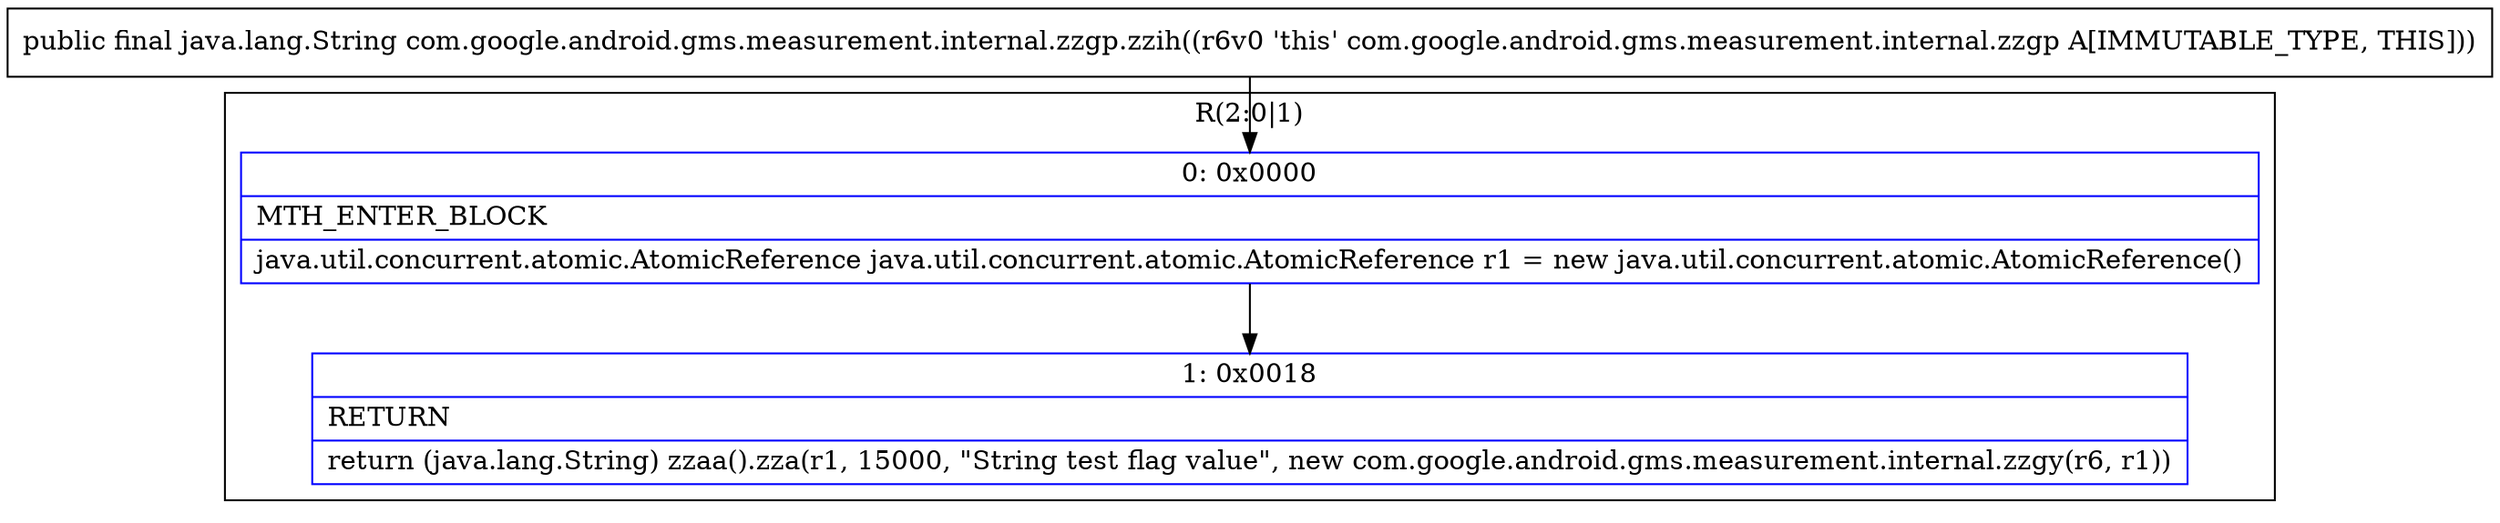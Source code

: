 digraph "CFG forcom.google.android.gms.measurement.internal.zzgp.zzih()Ljava\/lang\/String;" {
subgraph cluster_Region_1658669429 {
label = "R(2:0|1)";
node [shape=record,color=blue];
Node_0 [shape=record,label="{0\:\ 0x0000|MTH_ENTER_BLOCK\l|java.util.concurrent.atomic.AtomicReference java.util.concurrent.atomic.AtomicReference r1 = new java.util.concurrent.atomic.AtomicReference()\l}"];
Node_1 [shape=record,label="{1\:\ 0x0018|RETURN\l|return (java.lang.String) zzaa().zza(r1, 15000, \"String test flag value\", new com.google.android.gms.measurement.internal.zzgy(r6, r1))\l}"];
}
MethodNode[shape=record,label="{public final java.lang.String com.google.android.gms.measurement.internal.zzgp.zzih((r6v0 'this' com.google.android.gms.measurement.internal.zzgp A[IMMUTABLE_TYPE, THIS])) }"];
MethodNode -> Node_0;
Node_0 -> Node_1;
}

